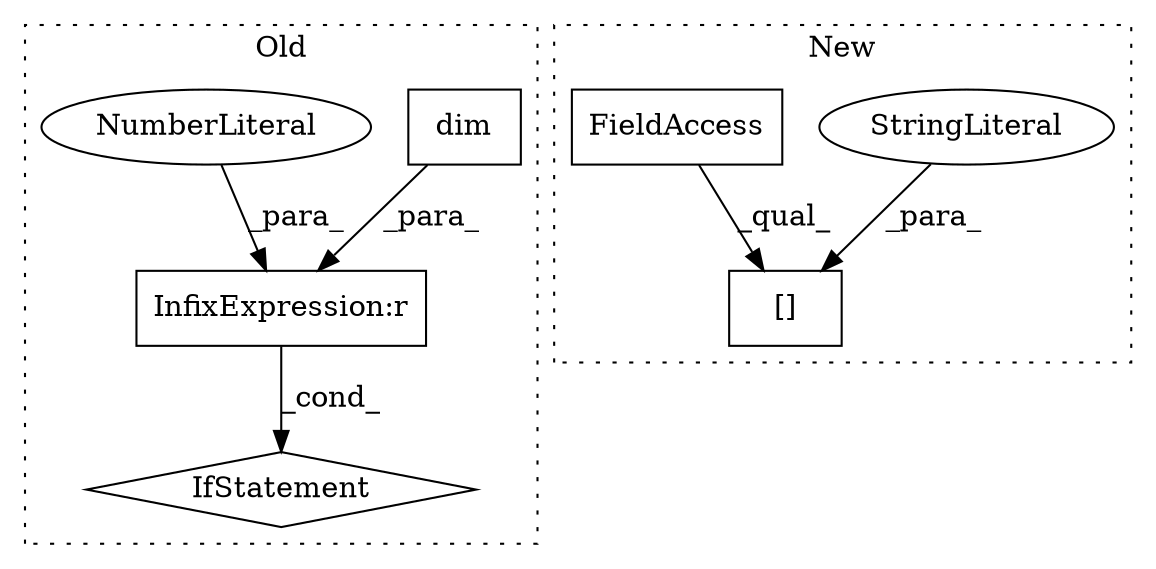 digraph G {
subgraph cluster0 {
1 [label="dim" a="32" s="5535" l="5" shape="box"];
4 [label="InfixExpression:r" a="27" s="5540" l="3" shape="box"];
5 [label="NumberLiteral" a="34" s="5543" l="1" shape="ellipse"];
6 [label="IfStatement" a="25" s="5528,5544" l="4,2" shape="diamond"];
label = "Old";
style="dotted";
}
subgraph cluster1 {
2 [label="[]" a="2" s="6522,6566" l="26,1" shape="box"];
3 [label="StringLiteral" a="45" s="6548" l="18" shape="ellipse"];
7 [label="FieldAccess" a="22" s="6522" l="25" shape="box"];
label = "New";
style="dotted";
}
1 -> 4 [label="_para_"];
3 -> 2 [label="_para_"];
4 -> 6 [label="_cond_"];
5 -> 4 [label="_para_"];
7 -> 2 [label="_qual_"];
}